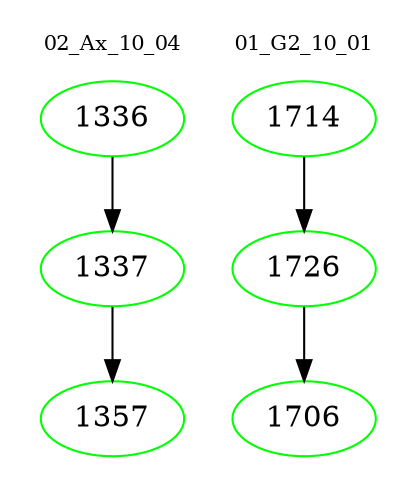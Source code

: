 digraph{
subgraph cluster_0 {
color = white
label = "02_Ax_10_04";
fontsize=10;
T0_1336 [label="1336", color="green"]
T0_1336 -> T0_1337 [color="black"]
T0_1337 [label="1337", color="green"]
T0_1337 -> T0_1357 [color="black"]
T0_1357 [label="1357", color="green"]
}
subgraph cluster_1 {
color = white
label = "01_G2_10_01";
fontsize=10;
T1_1714 [label="1714", color="green"]
T1_1714 -> T1_1726 [color="black"]
T1_1726 [label="1726", color="green"]
T1_1726 -> T1_1706 [color="black"]
T1_1706 [label="1706", color="green"]
}
}
